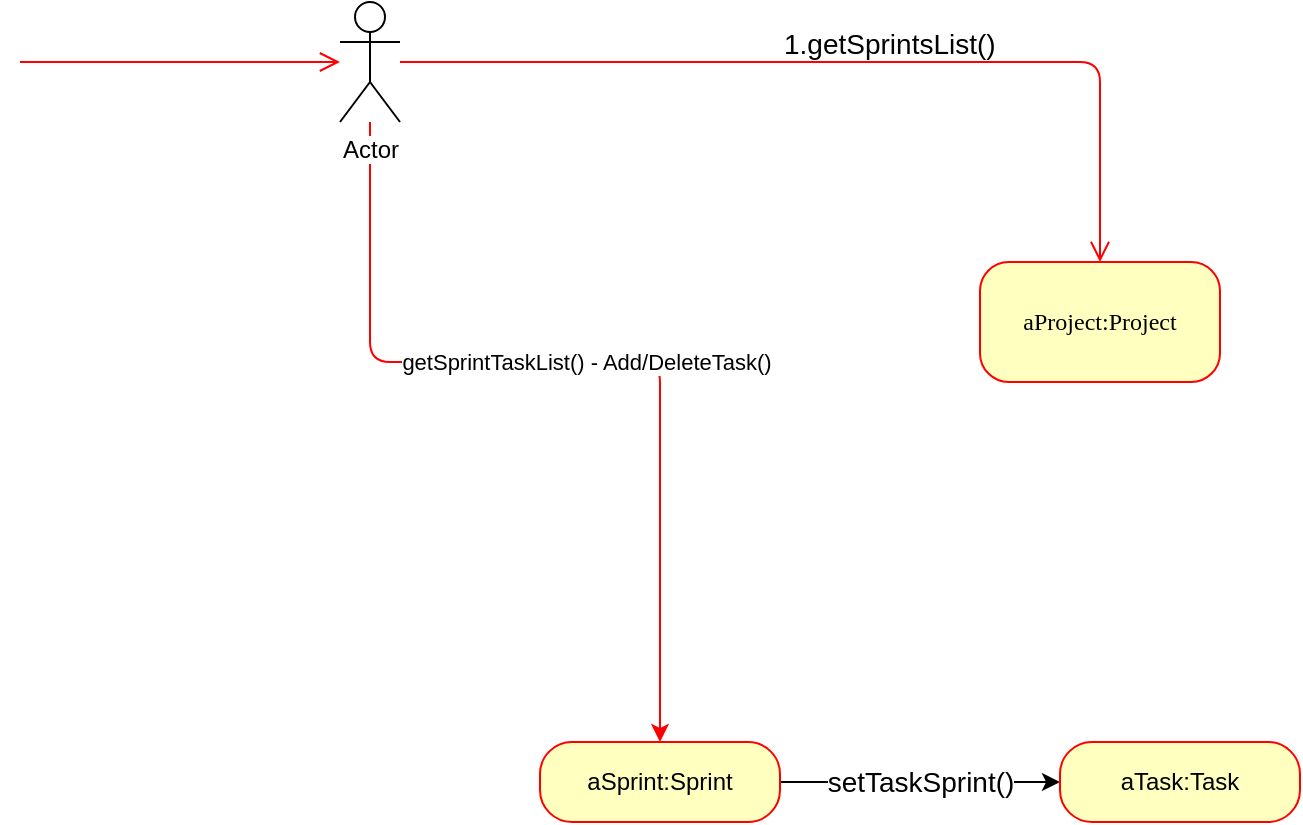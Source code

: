 <mxfile version="10.6.8" type="github"><diagram id="GnmNSkd-aUkjhwBv5v0H" name="Page-1"><mxGraphModel dx="1394" dy="796" grid="1" gridSize="10" guides="1" tooltips="1" connect="1" arrows="1" fold="1" page="1" pageScale="1" pageWidth="827" pageHeight="1169" math="0" shadow="0"><root><mxCell id="0"/><mxCell id="1" parent="0"/><mxCell id="30n0NXdU2qcggyHIipkW-2" value="aProject:Project" style="rounded=1;whiteSpace=wrap;html=1;arcSize=24;fillColor=#ffffc0;strokeColor=#ff0000;shadow=0;comic=0;labelBackgroundColor=none;fontFamily=Verdana;fontSize=12;fontColor=#000000;align=center;" vertex="1" parent="1"><mxGeometry x="640" y="250" width="120" height="60" as="geometry"/></mxCell><mxCell id="30n0NXdU2qcggyHIipkW-3" style="edgeStyle=orthogonalEdgeStyle;html=1;labelBackgroundColor=none;endArrow=open;endSize=8;strokeColor=#ff0000;fontFamily=Verdana;fontSize=12;align=left;" edge="1" parent="1"><mxGeometry relative="1" as="geometry"><mxPoint x="320" y="150" as="targetPoint"/><mxPoint x="160" y="150" as="sourcePoint"/></mxGeometry></mxCell><mxCell id="30n0NXdU2qcggyHIipkW-4" style="edgeStyle=orthogonalEdgeStyle;html=1;labelBackgroundColor=none;endArrow=open;endSize=8;strokeColor=#ff0000;fontFamily=Verdana;fontSize=12;align=left;" edge="1" parent="1" target="30n0NXdU2qcggyHIipkW-2"><mxGeometry relative="1" as="geometry"><Array as="points"><mxPoint x="360" y="150"/><mxPoint x="480" y="150"/></Array><mxPoint x="350" y="150" as="sourcePoint"/><mxPoint x="450" y="160" as="targetPoint"/></mxGeometry></mxCell><mxCell id="30n0NXdU2qcggyHIipkW-5" value="getSprintTaskList() - Add/DeleteTask()" style="edgeStyle=orthogonalEdgeStyle;rounded=1;orthogonalLoop=1;jettySize=auto;html=1;entryX=0.5;entryY=0;entryDx=0;entryDy=0;strokeColor=#FF0000;" edge="1" parent="1" source="30n0NXdU2qcggyHIipkW-6" target="30n0NXdU2qcggyHIipkW-9"><mxGeometry relative="1" as="geometry"><Array as="points"><mxPoint x="335" y="300"/><mxPoint x="480" y="300"/></Array></mxGeometry></mxCell><mxCell id="30n0NXdU2qcggyHIipkW-6" value="Actor" style="shape=umlActor;verticalLabelPosition=bottom;labelBackgroundColor=#ffffff;verticalAlign=top;html=1;outlineConnect=0;" vertex="1" parent="1"><mxGeometry x="320" y="120" width="30" height="60" as="geometry"/></mxCell><mxCell id="30n0NXdU2qcggyHIipkW-7" value="&lt;font style=&quot;font-size: 14px;&quot;&gt;1.getSprintsList()&lt;/font&gt;" style="text;html=1;resizable=0;points=[];autosize=1;align=left;verticalAlign=top;spacingTop=-4;fontSize=14;" vertex="1" parent="1"><mxGeometry x="540" y="130" width="90" height="20" as="geometry"/></mxCell><mxCell id="30n0NXdU2qcggyHIipkW-12" value="setTaskSprint()" style="edgeStyle=orthogonalEdgeStyle;rounded=0;orthogonalLoop=1;jettySize=auto;html=1;fontSize=14;" edge="1" parent="1" source="30n0NXdU2qcggyHIipkW-9" target="30n0NXdU2qcggyHIipkW-11"><mxGeometry relative="1" as="geometry"/></mxCell><mxCell id="30n0NXdU2qcggyHIipkW-9" value="aSprint:Sprint" style="rounded=1;whiteSpace=wrap;html=1;arcSize=40;fontColor=#000000;fillColor=#ffffc0;strokeColor=#ff0000;" vertex="1" parent="1"><mxGeometry x="420" y="490" width="120" height="40" as="geometry"/></mxCell><mxCell id="30n0NXdU2qcggyHIipkW-11" value="aTask:Task" style="rounded=1;whiteSpace=wrap;html=1;arcSize=40;fontColor=#000000;fillColor=#ffffc0;strokeColor=#ff0000;" vertex="1" parent="1"><mxGeometry x="680" y="490" width="120" height="40" as="geometry"/></mxCell></root></mxGraphModel></diagram></mxfile>